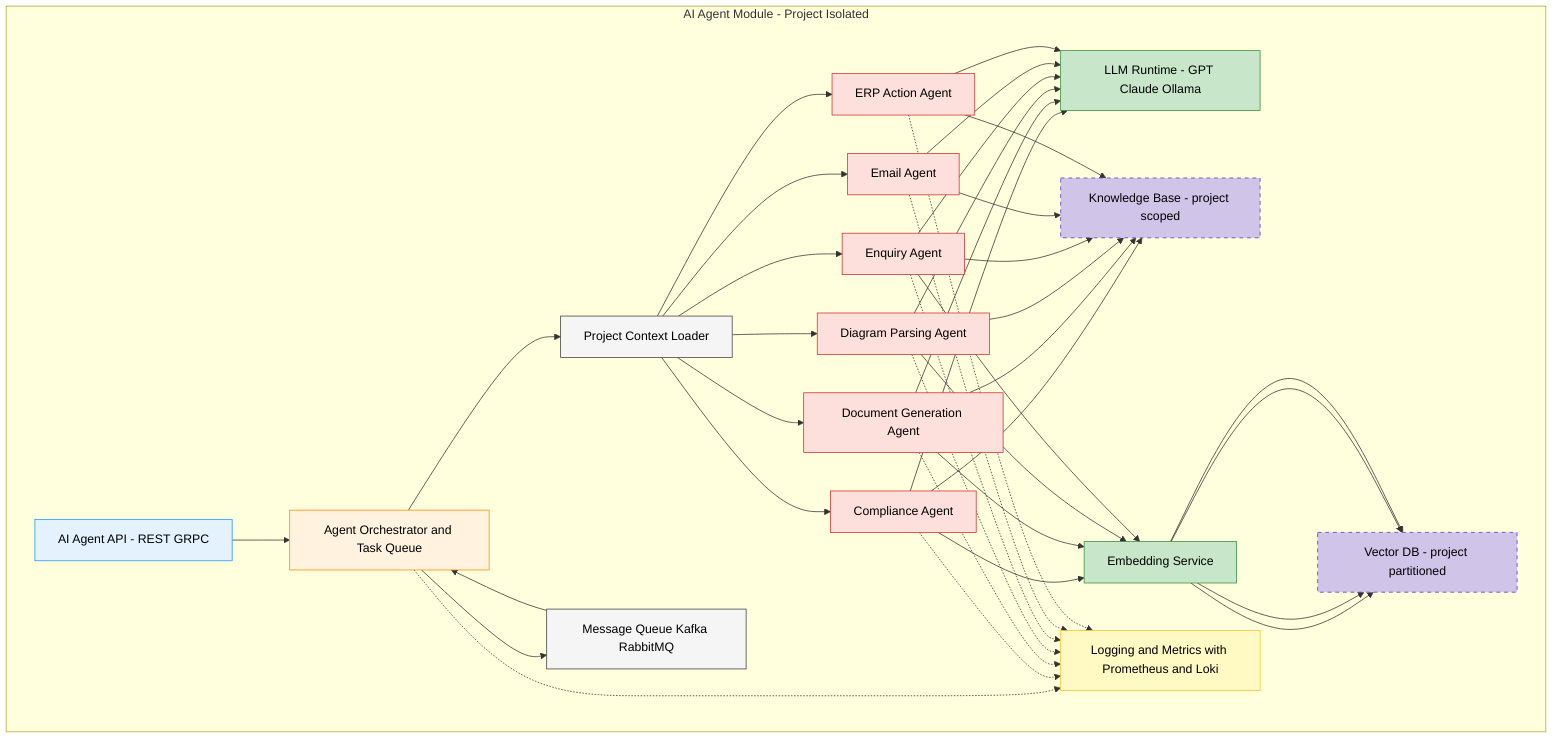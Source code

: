 flowchart LR
  subgraph AI_Agent_Module["AI Agent Module - Project Isolated"]
    direction LR

    API[AI Agent API - REST GRPC]:::api
    ORCH[Agent Orchestrator and Task Queue]:::orch
    CM[Project Context Loader]:::infra

    COMPL[Compliance Agent]:::agent
    DOCGEN[Document Generation Agent]:::agent
    DIAGP[Diagram Parsing Agent]:::agent
    ENQ[Enquiry Agent]:::agent
    EMAIL[Email Agent]:::agent
    ERPAGENT[ERP Action Agent]:::agent

    LLM[LLM Runtime - GPT Claude Ollama]:::service
    EMBED[Embedding Service]:::service
    VDB[Vector DB - project partitioned]:::database
    KB[Knowledge Base - project scoped]:::database

    MQ[Message Queue Kafka RabbitMQ]:::infra
    LOG[Logging and Metrics with Prometheus and Loki]:::obs
  end

  API --> ORCH
  ORCH --> CM
  CM --> COMPL
  CM --> DOCGEN
  CM --> DIAGP
  CM --> ENQ
  CM --> EMAIL
  CM --> ERPAGENT

  COMPL --> LLM
  DOCGEN --> LLM
  DIAGP --> LLM
  ENQ --> LLM
  EMAIL --> LLM
  ERPAGENT --> LLM

  COMPL --> KB
  DOCGEN --> KB
  DIAGP --> KB
  ENQ --> KB
  EMAIL --> KB
  ERPAGENT --> KB

  COMPL --> EMBED --> VDB
  DOCGEN --> EMBED --> VDB
  DIAGP --> EMBED --> VDB
  ENQ --> EMBED --> VDB

  ORCH --> MQ --> ORCH

  ORCH -.-> LOG
  COMPL -.-> LOG
  DOCGEN -.-> LOG
  DIAGP -.-> LOG
  ENQ -.-> LOG
  EMAIL -.-> LOG
  ERPAGENT -.-> LOG

  classDef api       fill:#e3f2fd,stroke:#2196f3,color:#000
  classDef orch      fill:#fff3e0,stroke:#fb8c00,color:#000
  classDef agent     fill:#fde0dc,stroke:#d32f2f,color:#000
  classDef service   fill:#c8e6c9,stroke:#388e3c,color:#000
  classDef database  fill:#d1c4e9,stroke:#5e35b1,stroke-dasharray:5 5,color:#000
  classDef infra     fill:#f5f5f5,stroke:#424242,color:#000
  classDef obs       fill:#fff9c4,stroke:#fbc02d,color:#000